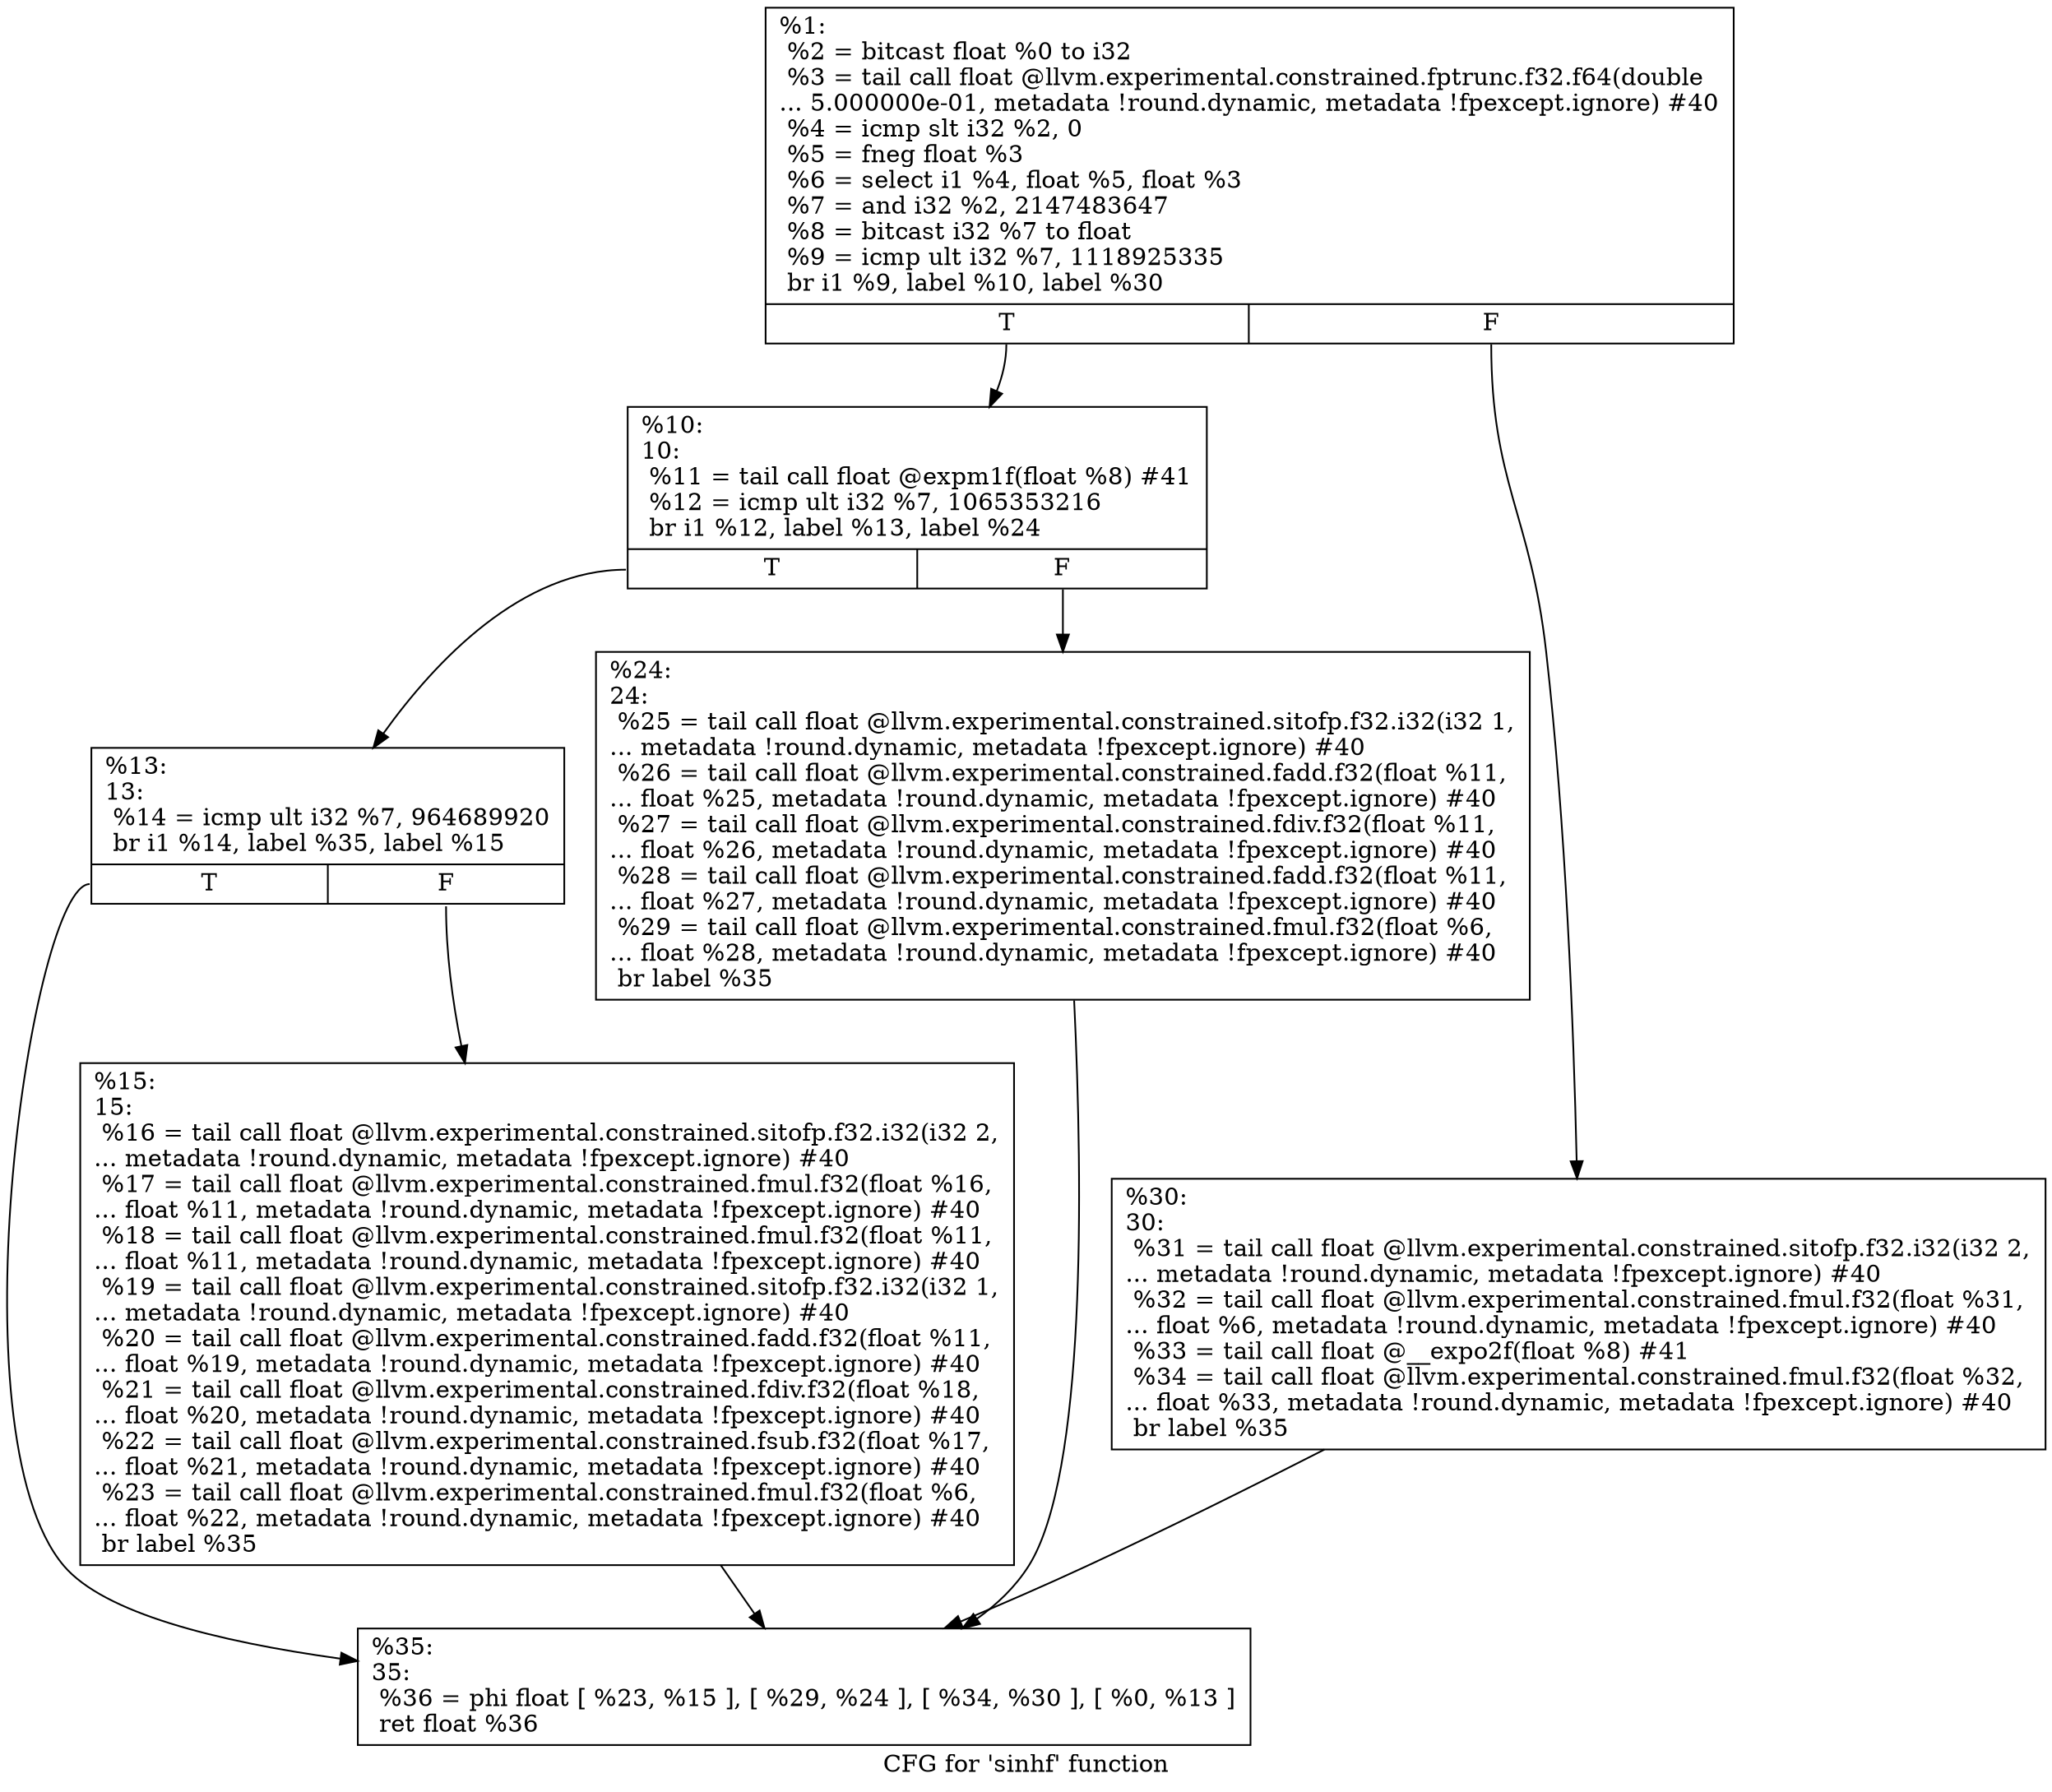 digraph "CFG for 'sinhf' function" {
	label="CFG for 'sinhf' function";

	Node0x1a10dc0 [shape=record,label="{%1:\l  %2 = bitcast float %0 to i32\l  %3 = tail call float @llvm.experimental.constrained.fptrunc.f32.f64(double\l... 5.000000e-01, metadata !round.dynamic, metadata !fpexcept.ignore) #40\l  %4 = icmp slt i32 %2, 0\l  %5 = fneg float %3\l  %6 = select i1 %4, float %5, float %3\l  %7 = and i32 %2, 2147483647\l  %8 = bitcast i32 %7 to float\l  %9 = icmp ult i32 %7, 1118925335\l  br i1 %9, label %10, label %30\l|{<s0>T|<s1>F}}"];
	Node0x1a10dc0:s0 -> Node0x1a10e10;
	Node0x1a10dc0:s1 -> Node0x1a10f50;
	Node0x1a10e10 [shape=record,label="{%10:\l10:                                               \l  %11 = tail call float @expm1f(float %8) #41\l  %12 = icmp ult i32 %7, 1065353216\l  br i1 %12, label %13, label %24\l|{<s0>T|<s1>F}}"];
	Node0x1a10e10:s0 -> Node0x1a10e60;
	Node0x1a10e10:s1 -> Node0x1a10f00;
	Node0x1a10e60 [shape=record,label="{%13:\l13:                                               \l  %14 = icmp ult i32 %7, 964689920\l  br i1 %14, label %35, label %15\l|{<s0>T|<s1>F}}"];
	Node0x1a10e60:s0 -> Node0x1a10fa0;
	Node0x1a10e60:s1 -> Node0x1a10eb0;
	Node0x1a10eb0 [shape=record,label="{%15:\l15:                                               \l  %16 = tail call float @llvm.experimental.constrained.sitofp.f32.i32(i32 2,\l... metadata !round.dynamic, metadata !fpexcept.ignore) #40\l  %17 = tail call float @llvm.experimental.constrained.fmul.f32(float %16,\l... float %11, metadata !round.dynamic, metadata !fpexcept.ignore) #40\l  %18 = tail call float @llvm.experimental.constrained.fmul.f32(float %11,\l... float %11, metadata !round.dynamic, metadata !fpexcept.ignore) #40\l  %19 = tail call float @llvm.experimental.constrained.sitofp.f32.i32(i32 1,\l... metadata !round.dynamic, metadata !fpexcept.ignore) #40\l  %20 = tail call float @llvm.experimental.constrained.fadd.f32(float %11,\l... float %19, metadata !round.dynamic, metadata !fpexcept.ignore) #40\l  %21 = tail call float @llvm.experimental.constrained.fdiv.f32(float %18,\l... float %20, metadata !round.dynamic, metadata !fpexcept.ignore) #40\l  %22 = tail call float @llvm.experimental.constrained.fsub.f32(float %17,\l... float %21, metadata !round.dynamic, metadata !fpexcept.ignore) #40\l  %23 = tail call float @llvm.experimental.constrained.fmul.f32(float %6,\l... float %22, metadata !round.dynamic, metadata !fpexcept.ignore) #40\l  br label %35\l}"];
	Node0x1a10eb0 -> Node0x1a10fa0;
	Node0x1a10f00 [shape=record,label="{%24:\l24:                                               \l  %25 = tail call float @llvm.experimental.constrained.sitofp.f32.i32(i32 1,\l... metadata !round.dynamic, metadata !fpexcept.ignore) #40\l  %26 = tail call float @llvm.experimental.constrained.fadd.f32(float %11,\l... float %25, metadata !round.dynamic, metadata !fpexcept.ignore) #40\l  %27 = tail call float @llvm.experimental.constrained.fdiv.f32(float %11,\l... float %26, metadata !round.dynamic, metadata !fpexcept.ignore) #40\l  %28 = tail call float @llvm.experimental.constrained.fadd.f32(float %11,\l... float %27, metadata !round.dynamic, metadata !fpexcept.ignore) #40\l  %29 = tail call float @llvm.experimental.constrained.fmul.f32(float %6,\l... float %28, metadata !round.dynamic, metadata !fpexcept.ignore) #40\l  br label %35\l}"];
	Node0x1a10f00 -> Node0x1a10fa0;
	Node0x1a10f50 [shape=record,label="{%30:\l30:                                               \l  %31 = tail call float @llvm.experimental.constrained.sitofp.f32.i32(i32 2,\l... metadata !round.dynamic, metadata !fpexcept.ignore) #40\l  %32 = tail call float @llvm.experimental.constrained.fmul.f32(float %31,\l... float %6, metadata !round.dynamic, metadata !fpexcept.ignore) #40\l  %33 = tail call float @__expo2f(float %8) #41\l  %34 = tail call float @llvm.experimental.constrained.fmul.f32(float %32,\l... float %33, metadata !round.dynamic, metadata !fpexcept.ignore) #40\l  br label %35\l}"];
	Node0x1a10f50 -> Node0x1a10fa0;
	Node0x1a10fa0 [shape=record,label="{%35:\l35:                                               \l  %36 = phi float [ %23, %15 ], [ %29, %24 ], [ %34, %30 ], [ %0, %13 ]\l  ret float %36\l}"];
}
